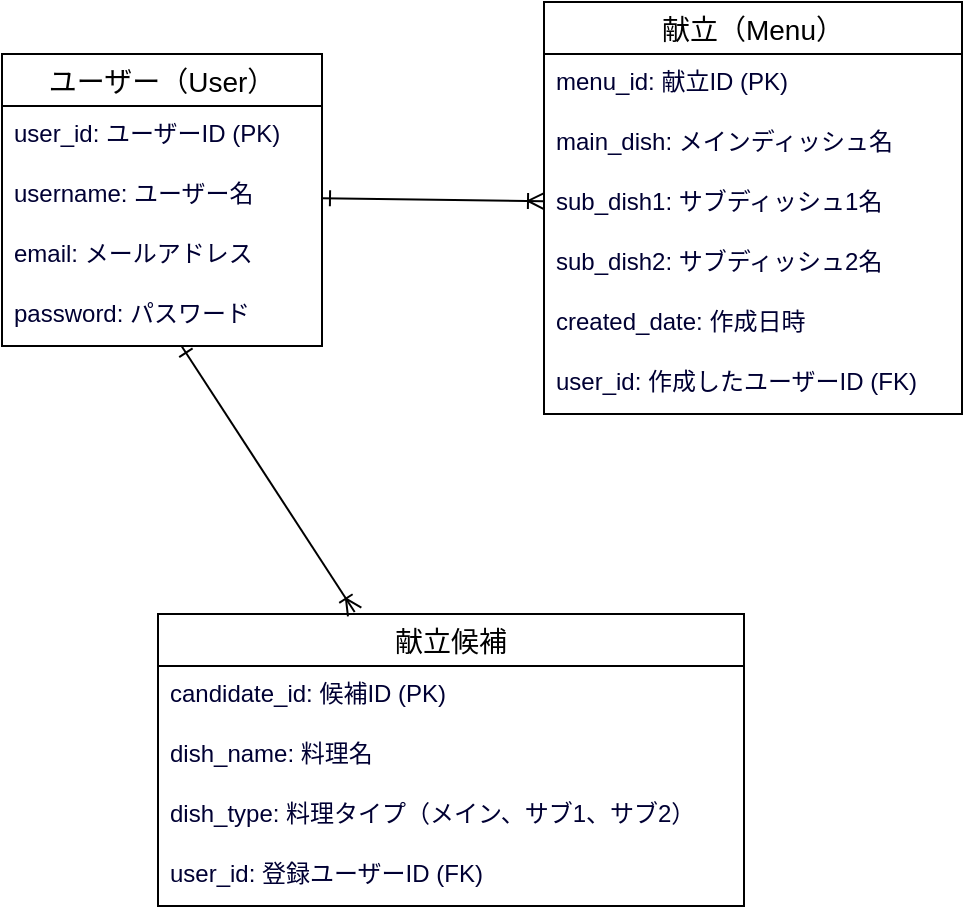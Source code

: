 <mxfile>
    <diagram id="giUafHd56EESVAzKgd9-" name="ページ1">
        <mxGraphModel dx="401" dy="490" grid="0" gridSize="10" guides="1" tooltips="1" connect="1" arrows="1" fold="1" page="1" pageScale="1" pageWidth="827" pageHeight="1169" background="#ffffff" math="0" shadow="0">
            <root>
                <mxCell id="0"/>
                <mxCell id="1" parent="0"/>
                <mxCell id="201" value="ユーザー（User）" style="swimlane;fontStyle=0;childLayout=stackLayout;horizontal=1;startSize=26;horizontalStack=0;resizeParent=1;resizeParentMax=0;resizeLast=0;collapsible=1;marginBottom=0;align=center;fontSize=14;labelBackgroundColor=none;labelBorderColor=none;swimlaneFillColor=none;gradientColor=none;perimeterSpacing=1;swimlaneLine=1;" vertex="1" parent="1">
                    <mxGeometry x="38" y="214" width="160" height="146" as="geometry"/>
                </mxCell>
                <mxCell id="202" value="user_id: ユーザーID (PK)" style="text;strokeColor=none;fillColor=none;spacingLeft=4;spacingRight=4;overflow=hidden;rotatable=0;points=[[0,0.5],[1,0.5]];portConstraint=eastwest;fontSize=12;fontColor=#000033;" vertex="1" parent="201">
                    <mxGeometry y="26" width="160" height="30" as="geometry"/>
                </mxCell>
                <mxCell id="203" value="username: ユーザー名" style="text;strokeColor=none;fillColor=none;spacingLeft=4;spacingRight=4;overflow=hidden;rotatable=0;points=[[0,0.5],[1,0.5]];portConstraint=eastwest;fontSize=12;fontColor=#000033;" vertex="1" parent="201">
                    <mxGeometry y="56" width="160" height="30" as="geometry"/>
                </mxCell>
                <mxCell id="204" value="email: メールアドレス" style="text;strokeColor=none;fillColor=none;spacingLeft=4;spacingRight=4;overflow=hidden;rotatable=0;points=[[0,0.5],[1,0.5]];portConstraint=eastwest;fontSize=12;fontColor=#000033;" vertex="1" parent="201">
                    <mxGeometry y="86" width="160" height="30" as="geometry"/>
                </mxCell>
                <mxCell id="217" value="password: パスワード" style="text;strokeColor=none;fillColor=none;spacingLeft=4;spacingRight=4;overflow=hidden;rotatable=0;points=[[0,0.5],[1,0.5]];portConstraint=eastwest;fontSize=12;fontColor=#000033;" vertex="1" parent="201">
                    <mxGeometry y="116" width="160" height="30" as="geometry"/>
                </mxCell>
                <mxCell id="209" value="献立（Menu）" style="swimlane;fontStyle=0;childLayout=stackLayout;horizontal=1;startSize=26;horizontalStack=0;resizeParent=1;resizeParentMax=0;resizeLast=0;collapsible=1;marginBottom=0;align=center;fontSize=14;labelBackgroundColor=none;labelBorderColor=none;swimlaneFillColor=none;gradientColor=none;perimeterSpacing=1;swimlaneLine=1;" vertex="1" parent="1">
                    <mxGeometry x="309" y="188" width="209" height="206" as="geometry"/>
                </mxCell>
                <mxCell id="210" value="menu_id: 献立ID (PK)" style="text;strokeColor=none;fillColor=none;spacingLeft=4;spacingRight=4;overflow=hidden;rotatable=0;points=[[0,0.5],[1,0.5]];portConstraint=eastwest;fontSize=12;fontColor=#000033;" vertex="1" parent="209">
                    <mxGeometry y="26" width="209" height="30" as="geometry"/>
                </mxCell>
                <mxCell id="211" value="main_dish: メインディッシュ名" style="text;strokeColor=none;fillColor=none;spacingLeft=4;spacingRight=4;overflow=hidden;rotatable=0;points=[[0,0.5],[1,0.5]];portConstraint=eastwest;fontSize=12;fontColor=#000033;" vertex="1" parent="209">
                    <mxGeometry y="56" width="209" height="30" as="geometry"/>
                </mxCell>
                <mxCell id="212" value="sub_dish1: サブディッシュ1名" style="text;strokeColor=none;fillColor=none;spacingLeft=4;spacingRight=4;overflow=hidden;rotatable=0;points=[[0,0.5],[1,0.5]];portConstraint=eastwest;fontSize=12;fontColor=#000033;" vertex="1" parent="209">
                    <mxGeometry y="86" width="209" height="30" as="geometry"/>
                </mxCell>
                <mxCell id="219" value="sub_dish2: サブディッシュ2名" style="text;strokeColor=none;fillColor=none;spacingLeft=4;spacingRight=4;overflow=hidden;rotatable=0;points=[[0,0.5],[1,0.5]];portConstraint=eastwest;fontSize=12;fontColor=#000033;" vertex="1" parent="209">
                    <mxGeometry y="116" width="209" height="30" as="geometry"/>
                </mxCell>
                <mxCell id="220" value="created_date: 作成日時" style="text;strokeColor=none;fillColor=none;spacingLeft=4;spacingRight=4;overflow=hidden;rotatable=0;points=[[0,0.5],[1,0.5]];portConstraint=eastwest;fontSize=12;fontColor=#000033;" vertex="1" parent="209">
                    <mxGeometry y="146" width="209" height="30" as="geometry"/>
                </mxCell>
                <mxCell id="221" value="user_id: 作成したユーザーID (FK)" style="text;strokeColor=none;fillColor=none;spacingLeft=4;spacingRight=4;overflow=hidden;rotatable=0;points=[[0,0.5],[1,0.5]];portConstraint=eastwest;fontSize=12;fontColor=#000033;" vertex="1" parent="209">
                    <mxGeometry y="176" width="209" height="30" as="geometry"/>
                </mxCell>
                <mxCell id="213" value="献立候補" style="swimlane;fontStyle=0;childLayout=stackLayout;horizontal=1;startSize=26;horizontalStack=0;resizeParent=1;resizeParentMax=0;resizeLast=0;collapsible=1;marginBottom=0;align=center;fontSize=14;labelBackgroundColor=none;labelBorderColor=none;swimlaneFillColor=none;gradientColor=none;perimeterSpacing=1;swimlaneLine=1;" vertex="1" parent="1">
                    <mxGeometry x="116" y="494" width="293" height="146" as="geometry"/>
                </mxCell>
                <mxCell id="214" value="candidate_id: 候補ID (PK)" style="text;strokeColor=none;fillColor=none;spacingLeft=4;spacingRight=4;overflow=hidden;rotatable=0;points=[[0,0.5],[1,0.5]];portConstraint=eastwest;fontSize=12;fontColor=#000033;" vertex="1" parent="213">
                    <mxGeometry y="26" width="293" height="30" as="geometry"/>
                </mxCell>
                <mxCell id="215" value="dish_name: 料理名" style="text;strokeColor=none;fillColor=none;spacingLeft=4;spacingRight=4;overflow=hidden;rotatable=0;points=[[0,0.5],[1,0.5]];portConstraint=eastwest;fontSize=12;fontColor=#000033;" vertex="1" parent="213">
                    <mxGeometry y="56" width="293" height="30" as="geometry"/>
                </mxCell>
                <mxCell id="216" value="dish_type: 料理タイプ（メイン、サブ1、サブ2）" style="text;strokeColor=none;fillColor=none;spacingLeft=4;spacingRight=4;overflow=hidden;rotatable=0;points=[[0,0.5],[1,0.5]];portConstraint=eastwest;fontSize=12;fontColor=#000033;" vertex="1" parent="213">
                    <mxGeometry y="86" width="293" height="30" as="geometry"/>
                </mxCell>
                <mxCell id="222" value="user_id: 登録ユーザーID (FK)" style="text;strokeColor=none;fillColor=none;spacingLeft=4;spacingRight=4;overflow=hidden;rotatable=0;points=[[0,0.5],[1,0.5]];portConstraint=eastwest;fontSize=12;fontColor=#000033;" vertex="1" parent="213">
                    <mxGeometry y="116" width="293" height="30" as="geometry"/>
                </mxCell>
                <mxCell id="224" style="edgeStyle=none;html=1;fontColor=#000033;strokeColor=#000000;endArrow=ERoneToMany;endFill=0;startArrow=ERone;startFill=0;" edge="1" parent="1" source="203" target="212">
                    <mxGeometry relative="1" as="geometry"/>
                </mxCell>
                <mxCell id="225" style="edgeStyle=none;html=1;strokeColor=#000000;fontColor=#000033;startArrow=ERone;startFill=0;endArrow=ERoneToMany;endFill=0;" edge="1" parent="1" source="217" target="213">
                    <mxGeometry relative="1" as="geometry"/>
                </mxCell>
            </root>
        </mxGraphModel>
    </diagram>
</mxfile>
